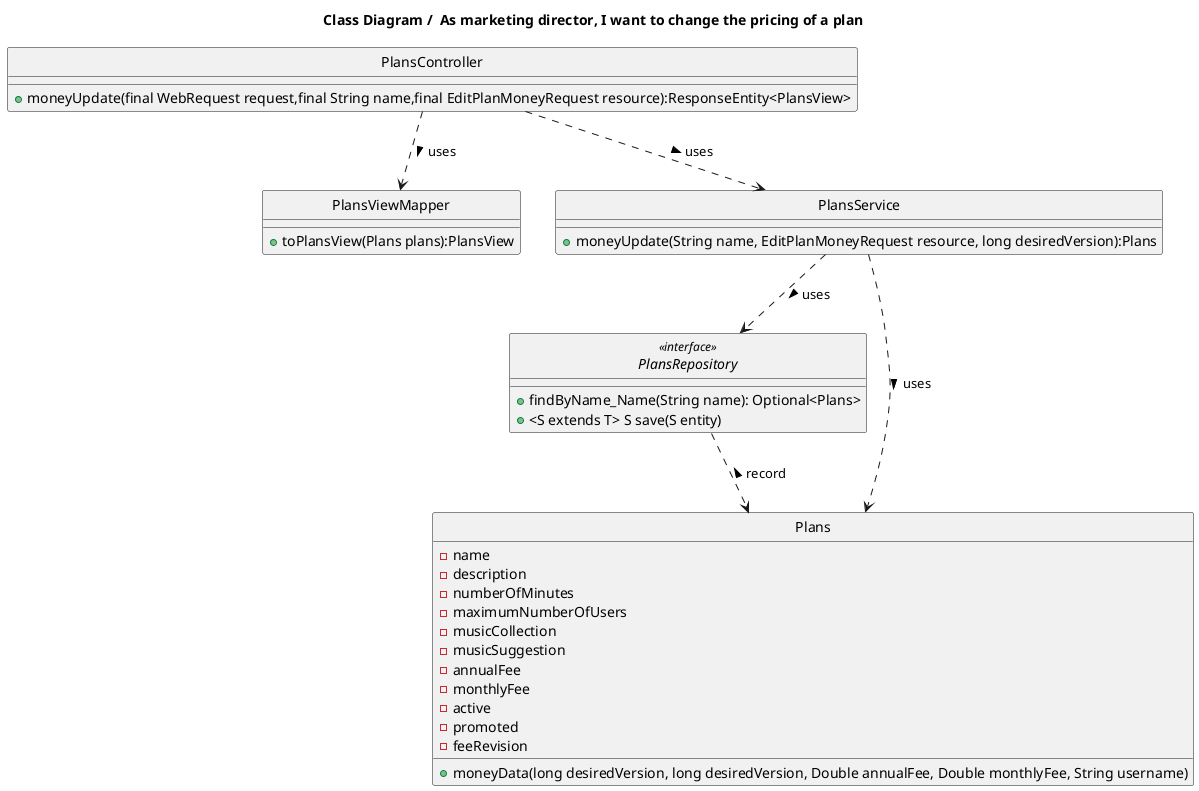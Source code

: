 @startuml
'https://plantuml.com/class-diagram
hide circle
class PlansRepository <<interface>>

title Class Diagram /  As marketing director, I want to change the pricing of a plan

class Plans{
    -name
    - description
    - numberOfMinutes
    -maximumNumberOfUsers
    -musicCollection
     -musicSuggestion
     -annualFee
     -monthlyFee
     -active
     -promoted
     -feeRevision
     +moneyData(long desiredVersion, long desiredVersion, Double annualFee, Double monthlyFee, String username)
}
class PlansViewMapper{
    +toPlansView(Plans plans):PlansView
}
class PlansController{
    +moneyUpdate(final WebRequest request,final String name,final EditPlanMoneyRequest resource):ResponseEntity<PlansView>
    }
class PlansService{
 +moneyUpdate(String name, EditPlanMoneyRequest resource, long desiredVersion):Plans
}



interface PlansRepository
{
+findByName_Name(String name): Optional<Plans>
+<S extends T> S save(S entity)

}


PlansController ..> PlansService: uses >
PlansService ..> PlansRepository: uses >
PlansRepository ..> Plans: < record
PlansService ..> Plans: uses >
PlansController ..> PlansViewMapper: uses >
@enduml